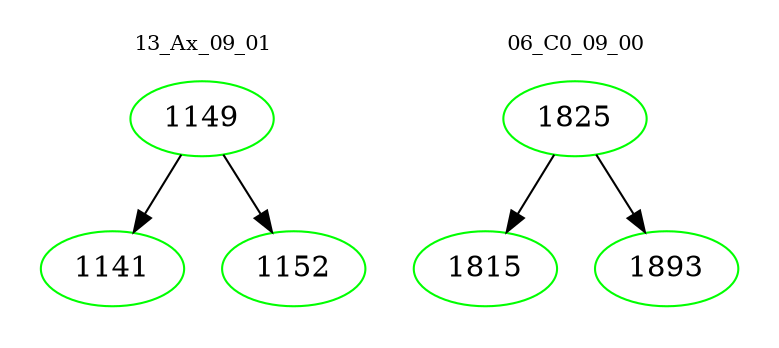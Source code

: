 digraph{
subgraph cluster_0 {
color = white
label = "13_Ax_09_01";
fontsize=10;
T0_1149 [label="1149", color="green"]
T0_1149 -> T0_1141 [color="black"]
T0_1141 [label="1141", color="green"]
T0_1149 -> T0_1152 [color="black"]
T0_1152 [label="1152", color="green"]
}
subgraph cluster_1 {
color = white
label = "06_C0_09_00";
fontsize=10;
T1_1825 [label="1825", color="green"]
T1_1825 -> T1_1815 [color="black"]
T1_1815 [label="1815", color="green"]
T1_1825 -> T1_1893 [color="black"]
T1_1893 [label="1893", color="green"]
}
}
